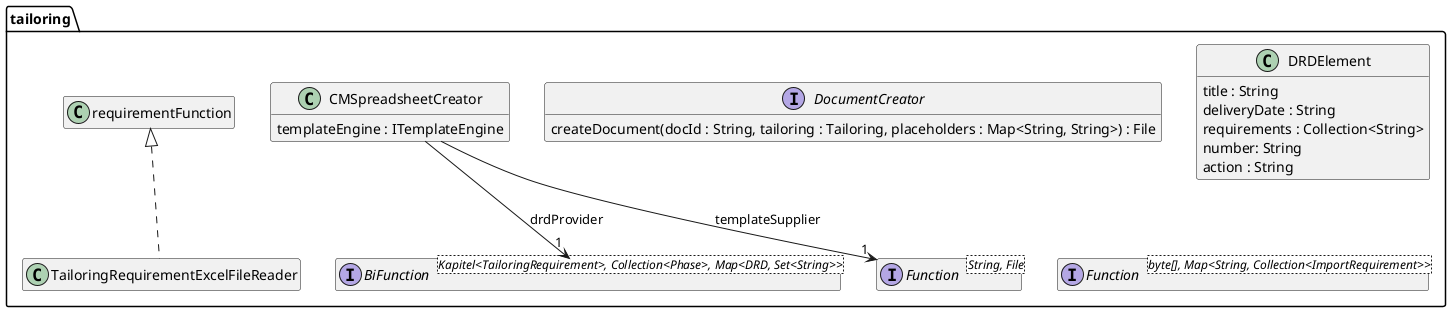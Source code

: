 @startuml Ebene3.png
hide empty members

package tailoring {

    interface DocumentCreator {
        createDocument(docId : String, tailoring : Tailoring, placeholders : Map<String, String>) : File
    }

    interface "BiFunction<Kapitel<TailoringRequirement>, Collection<Phase>, Map<DRD, Set<String>>>" as drdSupplier {
    }

    interface "Function<String, File>" as templateSupplier {
    }

    class CMSpreadsheetCreator {
        templateEngine : ITemplateEngine
    }
    CMSpreadsheetCreator --> "1" templateSupplier : templateSupplier
    CMSpreadsheetCreator --> "1" drdSupplier : drdProvider

    class DRDElement {
        title : String
        deliveryDate : String
        requirements : Collection<String>
        number: String
        action : String
    }

    interface "Function<byte[], Map<String, Collection<ImportRequirement>>>" as requirmentFunction {
    }

    class TailoringRequirementExcelFileReader {
    }
    requirementFunction <|.. TailoringRequirementExcelFileReader
}
@enduml
